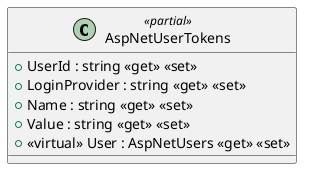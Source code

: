 @startuml
class AspNetUserTokens <<partial>> {
    + UserId : string <<get>> <<set>>
    + LoginProvider : string <<get>> <<set>>
    + Name : string <<get>> <<set>>
    + Value : string <<get>> <<set>>
    + <<virtual>> User : AspNetUsers <<get>> <<set>>
}
@enduml
